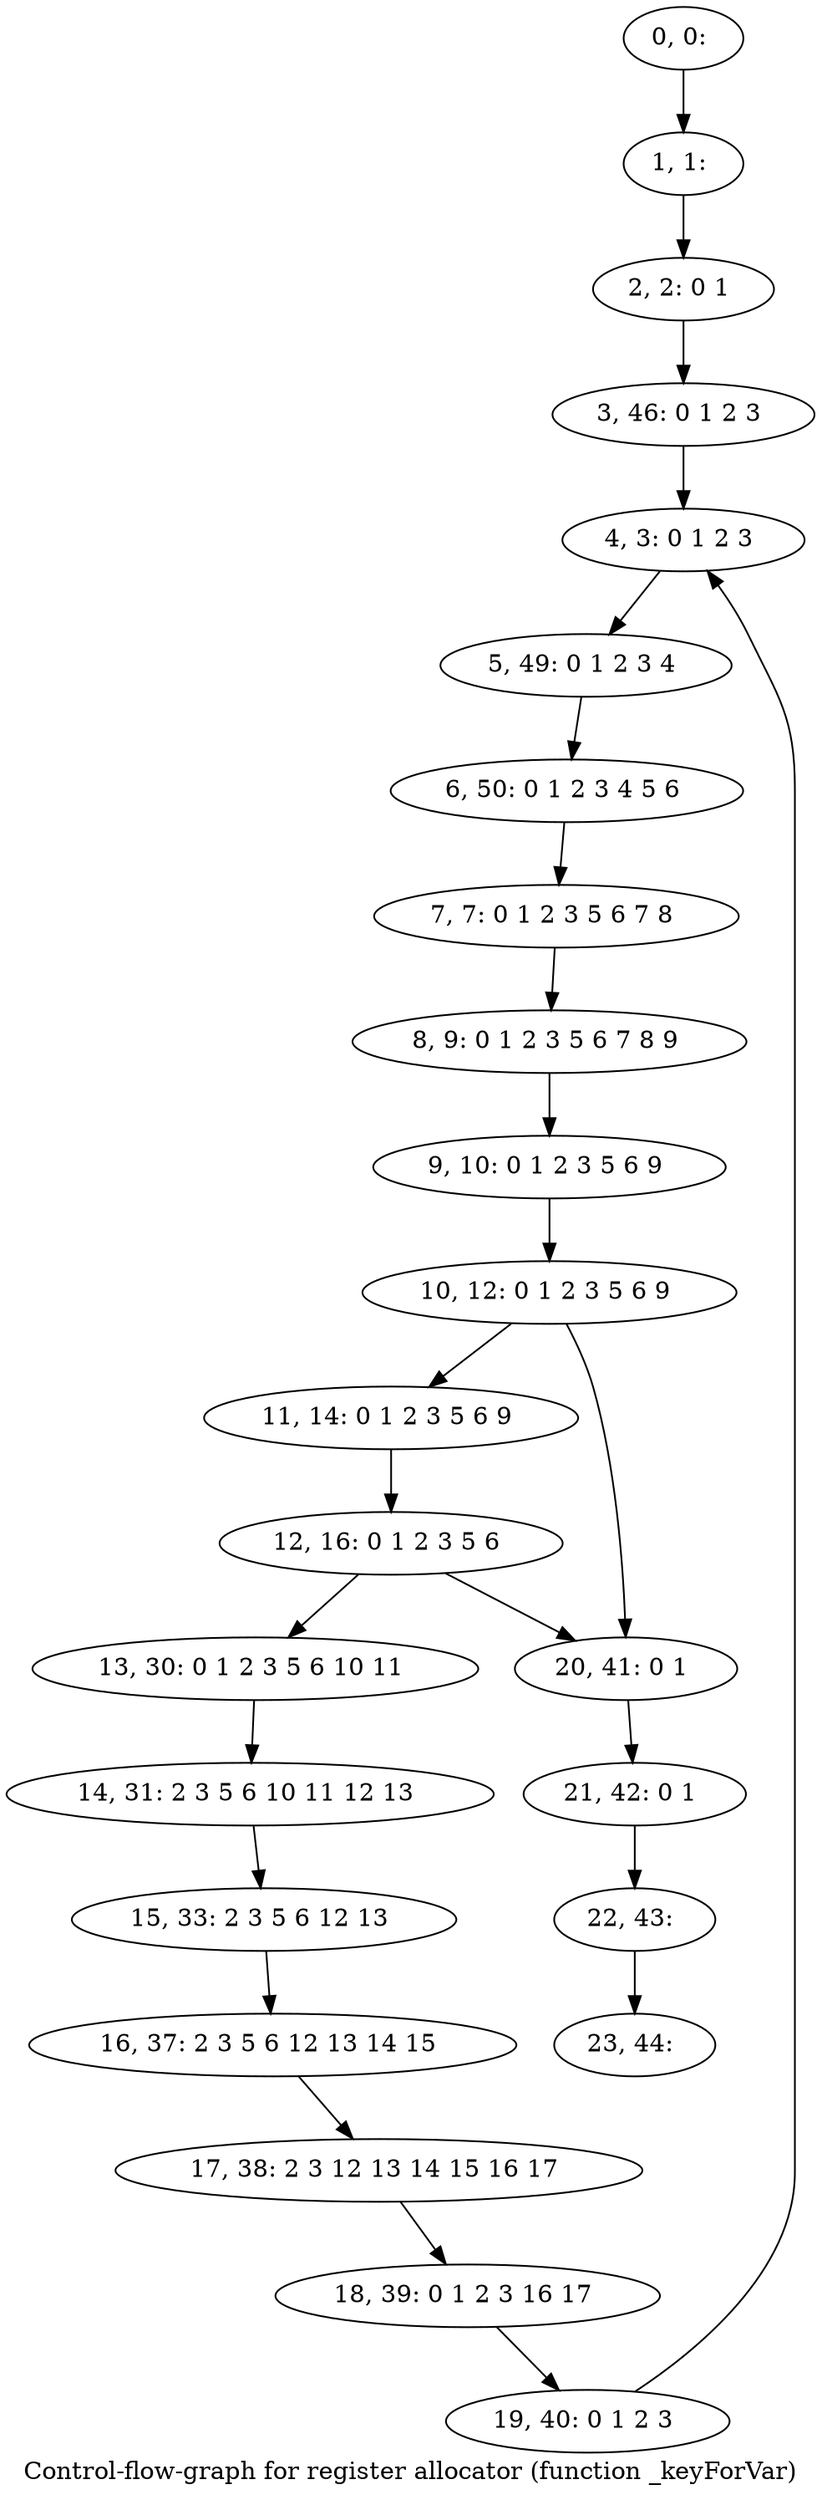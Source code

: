 digraph G {
graph [label="Control-flow-graph for register allocator (function _keyForVar)"]
0[label="0, 0: "];
1[label="1, 1: "];
2[label="2, 2: 0 1 "];
3[label="3, 46: 0 1 2 3 "];
4[label="4, 3: 0 1 2 3 "];
5[label="5, 49: 0 1 2 3 4 "];
6[label="6, 50: 0 1 2 3 4 5 6 "];
7[label="7, 7: 0 1 2 3 5 6 7 8 "];
8[label="8, 9: 0 1 2 3 5 6 7 8 9 "];
9[label="9, 10: 0 1 2 3 5 6 9 "];
10[label="10, 12: 0 1 2 3 5 6 9 "];
11[label="11, 14: 0 1 2 3 5 6 9 "];
12[label="12, 16: 0 1 2 3 5 6 "];
13[label="13, 30: 0 1 2 3 5 6 10 11 "];
14[label="14, 31: 2 3 5 6 10 11 12 13 "];
15[label="15, 33: 2 3 5 6 12 13 "];
16[label="16, 37: 2 3 5 6 12 13 14 15 "];
17[label="17, 38: 2 3 12 13 14 15 16 17 "];
18[label="18, 39: 0 1 2 3 16 17 "];
19[label="19, 40: 0 1 2 3 "];
20[label="20, 41: 0 1 "];
21[label="21, 42: 0 1 "];
22[label="22, 43: "];
23[label="23, 44: "];
0->1 ;
1->2 ;
2->3 ;
3->4 ;
4->5 ;
5->6 ;
6->7 ;
7->8 ;
8->9 ;
9->10 ;
10->11 ;
10->20 ;
11->12 ;
12->13 ;
12->20 ;
13->14 ;
14->15 ;
15->16 ;
16->17 ;
17->18 ;
18->19 ;
19->4 ;
20->21 ;
21->22 ;
22->23 ;
}
